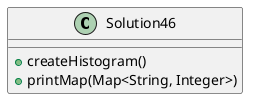@startuml
'https://plantuml.com/sequence-diagram


class Solution46 {
+createHistogram()
+printMap(Map<String, Integer>)
}
@enduml